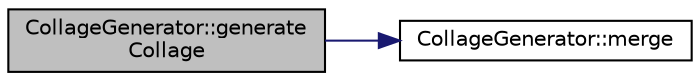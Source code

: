 digraph "CollageGenerator::generateCollage"
{
 // LATEX_PDF_SIZE
  edge [fontname="Helvetica",fontsize="10",labelfontname="Helvetica",labelfontsize="10"];
  node [fontname="Helvetica",fontsize="10",shape=record];
  rankdir="LR";
  Node1 [label="CollageGenerator::generate\lCollage",height=0.2,width=0.4,color="black", fillcolor="grey75", style="filled", fontcolor="black",tooltip=" "];
  Node1 -> Node2 [color="midnightblue",fontsize="10",style="solid",fontname="Helvetica"];
  Node2 [label="CollageGenerator::merge",height=0.2,width=0.4,color="black", fillcolor="white", style="filled",URL="$class_collage_generator.html#a346183cf177584a14099b237cede5f96",tooltip=" "];
}
